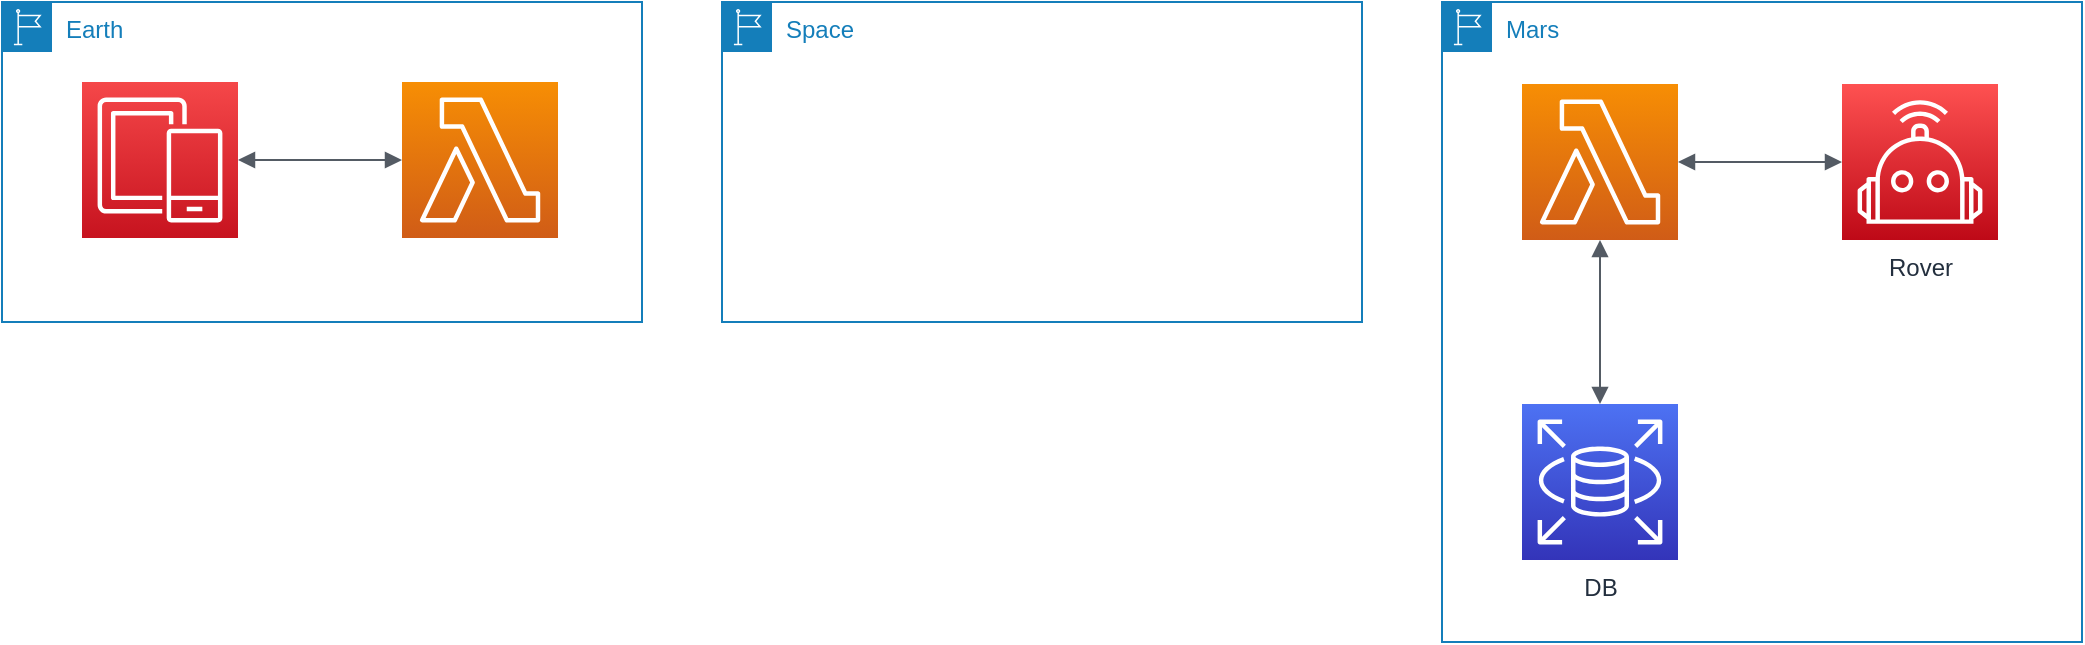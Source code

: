<mxfile version="13.7.7" type="device"><diagram id="HY1ly8nwpT8WeChtqnh_" name="Page-1"><mxGraphModel dx="2276" dy="770" grid="1" gridSize="10" guides="1" tooltips="1" connect="1" arrows="1" fold="1" page="1" pageScale="1" pageWidth="850" pageHeight="1100" math="0" shadow="0"><root><mxCell id="0"/><mxCell id="1" parent="0"/><mxCell id="4s7rtXbF3BaWwjnV0Rsx-17" value="Mars" style="points=[[0,0],[0.25,0],[0.5,0],[0.75,0],[1,0],[1,0.25],[1,0.5],[1,0.75],[1,1],[0.75,1],[0.5,1],[0.25,1],[0,1],[0,0.75],[0,0.5],[0,0.25]];outlineConnect=0;gradientColor=none;html=1;whiteSpace=wrap;fontSize=12;fontStyle=0;shape=mxgraph.aws4.group;grIcon=mxgraph.aws4.group_region;strokeColor=#147EBA;fillColor=none;verticalAlign=top;align=left;spacingLeft=30;fontColor=#147EBA;dashed=0;" vertex="1" parent="1"><mxGeometry x="320" y="120" width="320" height="320" as="geometry"/></mxCell><mxCell id="4s7rtXbF3BaWwjnV0Rsx-16" value="Earth" style="points=[[0,0],[0.25,0],[0.5,0],[0.75,0],[1,0],[1,0.25],[1,0.5],[1,0.75],[1,1],[0.75,1],[0.5,1],[0.25,1],[0,1],[0,0.75],[0,0.5],[0,0.25]];outlineConnect=0;gradientColor=none;html=1;whiteSpace=wrap;fontSize=12;fontStyle=0;shape=mxgraph.aws4.group;grIcon=mxgraph.aws4.group_region;strokeColor=#147EBA;fillColor=none;verticalAlign=top;align=left;spacingLeft=30;fontColor=#147EBA;dashed=0;" vertex="1" parent="1"><mxGeometry x="-400" y="120" width="320" height="160" as="geometry"/></mxCell><mxCell id="4s7rtXbF3BaWwjnV0Rsx-1" value="" style="outlineConnect=0;fontColor=#232F3E;gradientColor=#F78E04;gradientDirection=north;fillColor=#D05C17;strokeColor=#ffffff;dashed=0;verticalLabelPosition=bottom;verticalAlign=top;align=center;html=1;fontSize=12;fontStyle=0;aspect=fixed;shape=mxgraph.aws4.resourceIcon;resIcon=mxgraph.aws4.lambda;" vertex="1" parent="1"><mxGeometry x="360" y="161" width="78" height="78" as="geometry"/></mxCell><mxCell id="4s7rtXbF3BaWwjnV0Rsx-2" value="DB" style="outlineConnect=0;fontColor=#232F3E;gradientColor=#4D72F3;gradientDirection=north;fillColor=#3334B9;strokeColor=#ffffff;dashed=0;verticalLabelPosition=bottom;verticalAlign=top;align=center;html=1;fontSize=12;fontStyle=0;aspect=fixed;shape=mxgraph.aws4.resourceIcon;resIcon=mxgraph.aws4.rds;" vertex="1" parent="1"><mxGeometry x="360" y="321" width="78" height="78" as="geometry"/></mxCell><mxCell id="4s7rtXbF3BaWwjnV0Rsx-4" value="Rover&lt;br&gt;" style="outlineConnect=0;fontColor=#232F3E;gradientColor=#FE5151;gradientDirection=north;fillColor=#BE0917;strokeColor=#ffffff;dashed=0;verticalLabelPosition=bottom;verticalAlign=top;align=center;html=1;fontSize=12;fontStyle=0;aspect=fixed;shape=mxgraph.aws4.resourceIcon;resIcon=mxgraph.aws4.robotics;" vertex="1" parent="1"><mxGeometry x="520" y="161" width="78" height="78" as="geometry"/></mxCell><mxCell id="4s7rtXbF3BaWwjnV0Rsx-10" value="" style="edgeStyle=orthogonalEdgeStyle;html=1;endArrow=block;elbow=vertical;startArrow=block;startFill=1;endFill=1;strokeColor=#545B64;rounded=0;" edge="1" parent="1" source="4s7rtXbF3BaWwjnV0Rsx-2" target="4s7rtXbF3BaWwjnV0Rsx-1"><mxGeometry width="100" relative="1" as="geometry"><mxPoint x="140" y="251" as="sourcePoint"/><mxPoint x="240" y="251" as="targetPoint"/></mxGeometry></mxCell><mxCell id="4s7rtXbF3BaWwjnV0Rsx-15" value="" style="outlineConnect=0;fontColor=#232F3E;gradientColor=#F78E04;gradientDirection=north;fillColor=#D05C17;strokeColor=#ffffff;dashed=0;verticalLabelPosition=bottom;verticalAlign=top;align=center;html=1;fontSize=12;fontStyle=0;aspect=fixed;shape=mxgraph.aws4.resourceIcon;resIcon=mxgraph.aws4.lambda;" vertex="1" parent="1"><mxGeometry x="-200" y="160" width="78" height="78" as="geometry"/></mxCell><mxCell id="4s7rtXbF3BaWwjnV0Rsx-18" value="" style="outlineConnect=0;fontColor=#232F3E;gradientColor=#F54749;gradientDirection=north;fillColor=#C7131F;strokeColor=#ffffff;dashed=0;verticalLabelPosition=bottom;verticalAlign=top;align=center;html=1;fontSize=12;fontStyle=0;aspect=fixed;shape=mxgraph.aws4.resourceIcon;resIcon=mxgraph.aws4.mobile;" vertex="1" parent="1"><mxGeometry x="-360" y="160" width="78" height="78" as="geometry"/></mxCell><mxCell id="4s7rtXbF3BaWwjnV0Rsx-21" value="" style="edgeStyle=orthogonalEdgeStyle;html=1;endArrow=block;elbow=vertical;startArrow=block;startFill=1;endFill=1;strokeColor=#545B64;rounded=0;" edge="1" parent="1" source="4s7rtXbF3BaWwjnV0Rsx-18" target="4s7rtXbF3BaWwjnV0Rsx-15"><mxGeometry width="100" relative="1" as="geometry"><mxPoint x="-270" y="280" as="sourcePoint"/><mxPoint x="-170" y="280" as="targetPoint"/></mxGeometry></mxCell><mxCell id="4s7rtXbF3BaWwjnV0Rsx-22" value="Space" style="points=[[0,0],[0.25,0],[0.5,0],[0.75,0],[1,0],[1,0.25],[1,0.5],[1,0.75],[1,1],[0.75,1],[0.5,1],[0.25,1],[0,1],[0,0.75],[0,0.5],[0,0.25]];outlineConnect=0;gradientColor=none;html=1;whiteSpace=wrap;fontSize=12;fontStyle=0;shape=mxgraph.aws4.group;grIcon=mxgraph.aws4.group_region;strokeColor=#147EBA;fillColor=none;verticalAlign=top;align=left;spacingLeft=30;fontColor=#147EBA;dashed=0;" vertex="1" parent="1"><mxGeometry x="-40" y="120" width="320" height="160" as="geometry"/></mxCell><mxCell id="4s7rtXbF3BaWwjnV0Rsx-23" value="" style="edgeStyle=orthogonalEdgeStyle;html=1;endArrow=block;elbow=vertical;startArrow=block;startFill=1;endFill=1;strokeColor=#545B64;rounded=0;" edge="1" parent="1" source="4s7rtXbF3BaWwjnV0Rsx-1" target="4s7rtXbF3BaWwjnV0Rsx-4"><mxGeometry width="100" relative="1" as="geometry"><mxPoint x="470" y="201" as="sourcePoint"/><mxPoint x="570" y="201" as="targetPoint"/></mxGeometry></mxCell></root></mxGraphModel></diagram></mxfile>